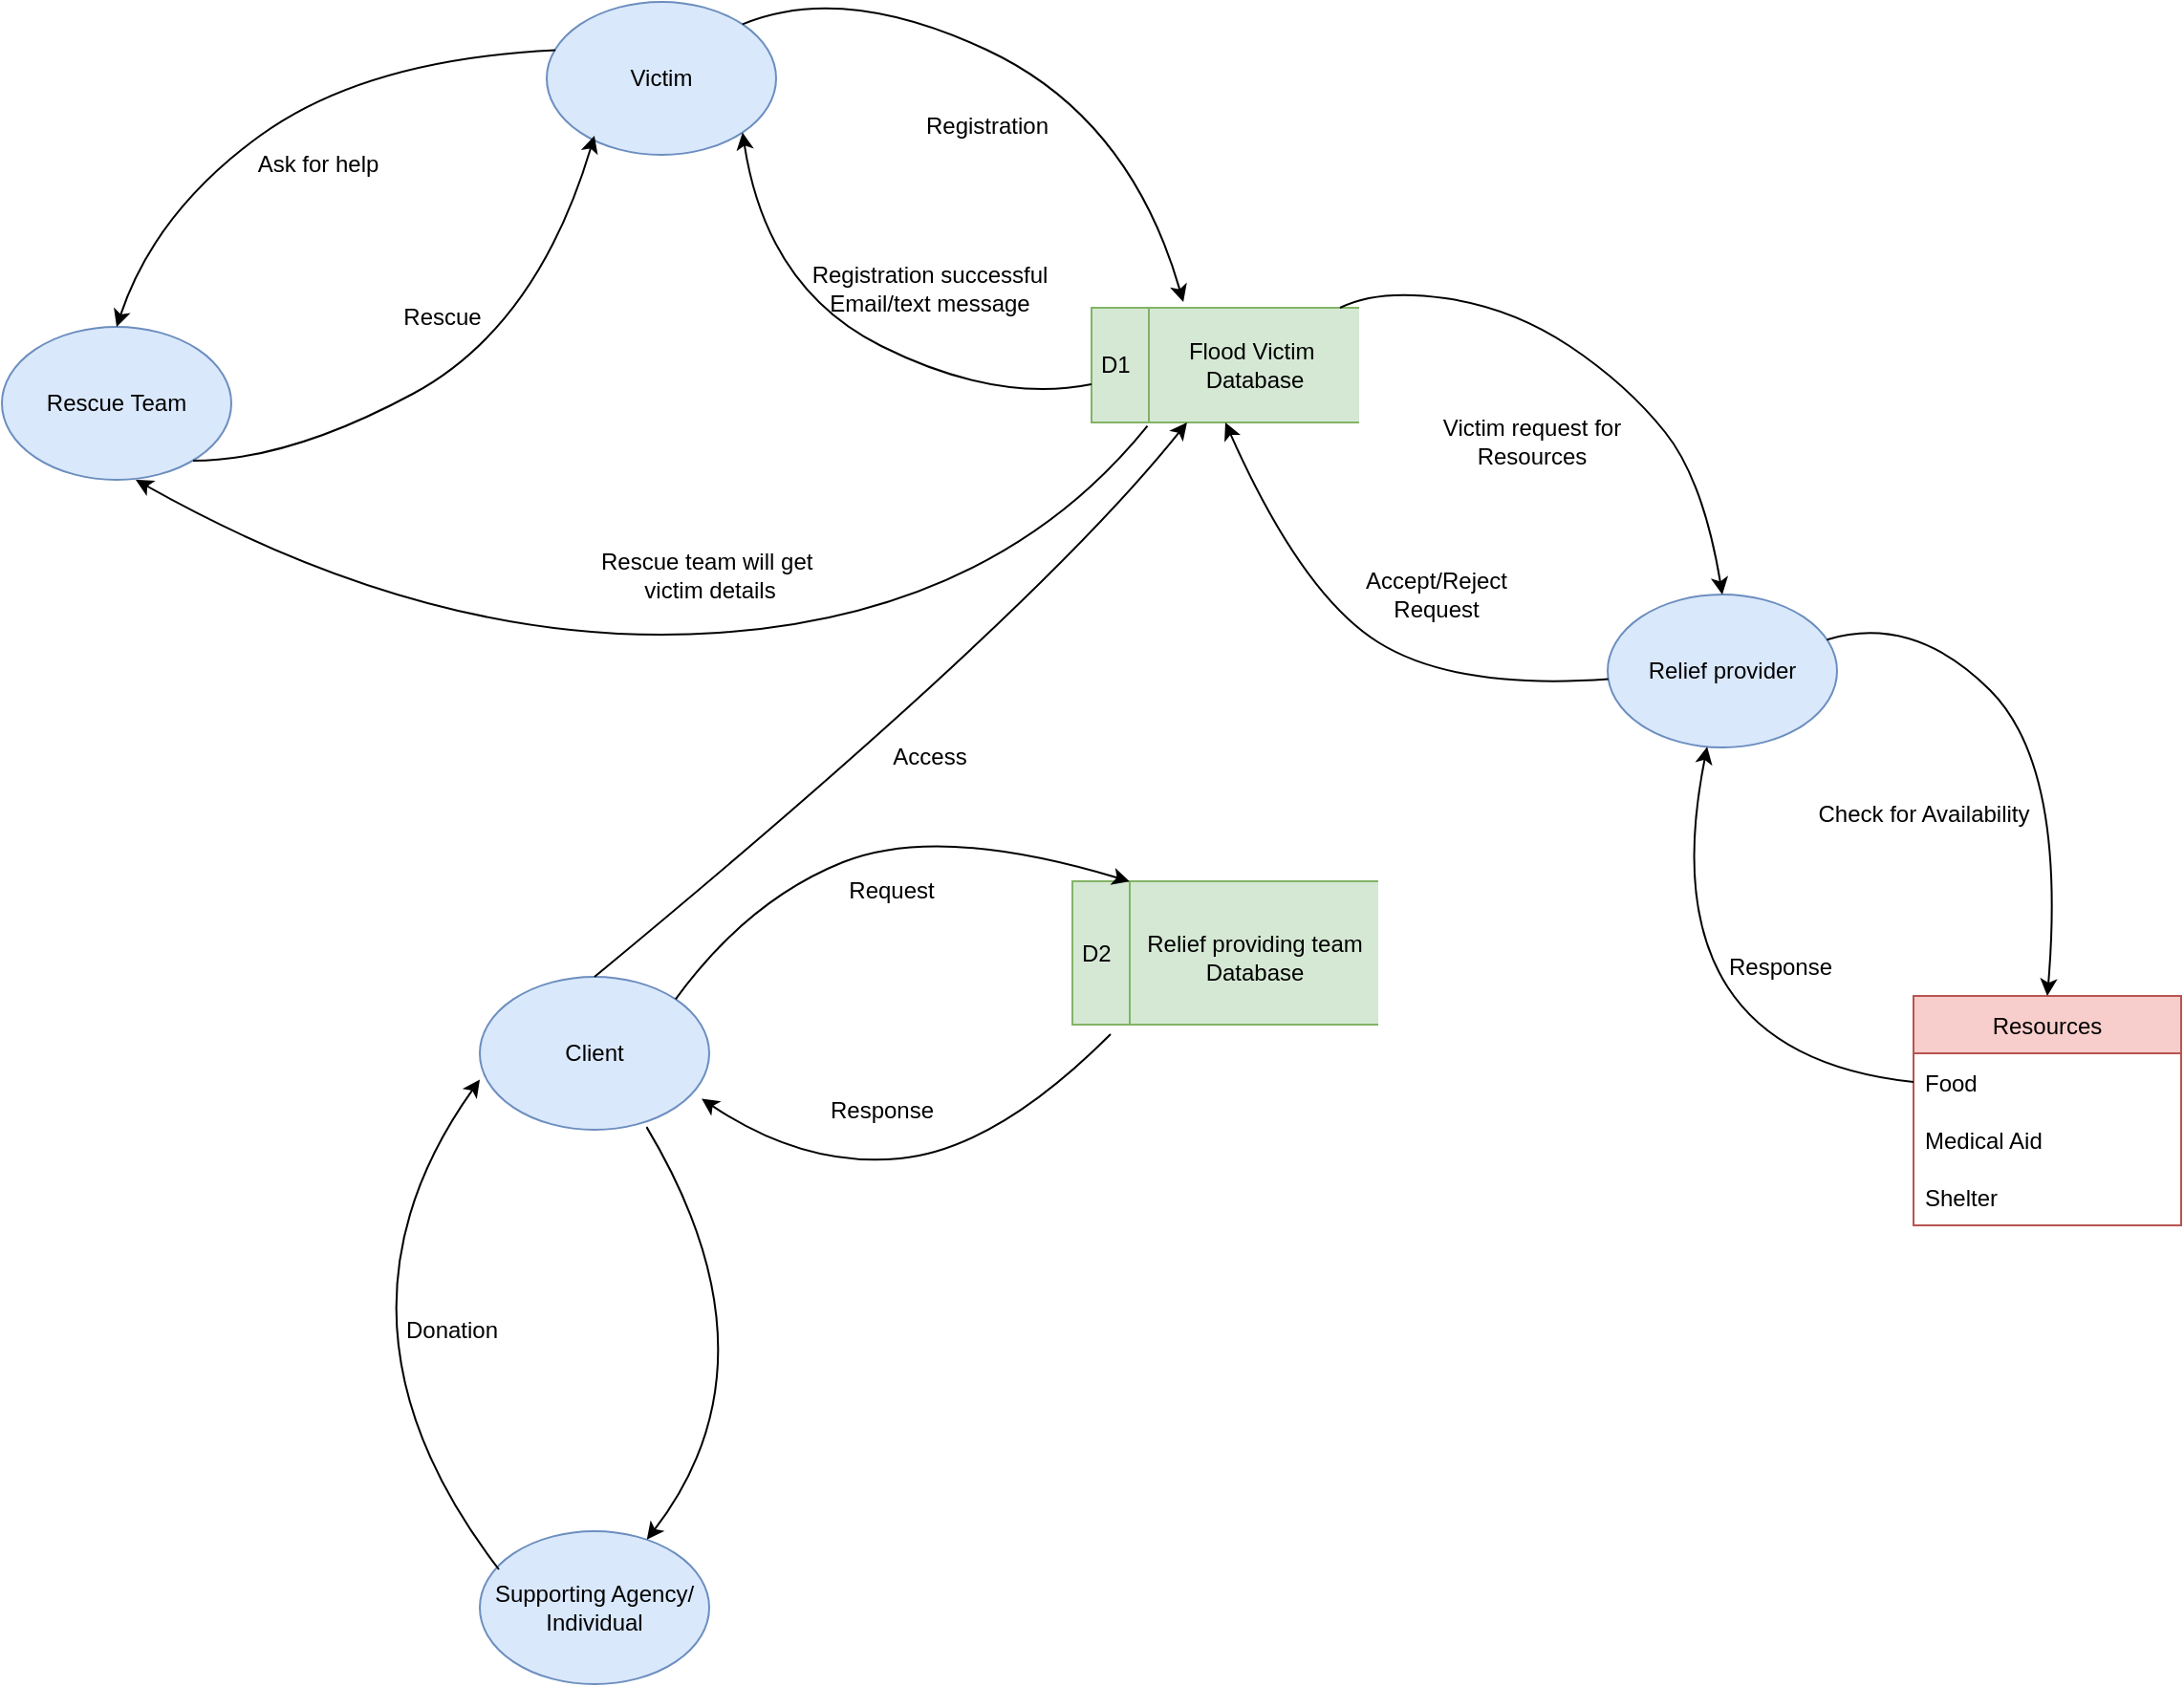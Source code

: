<mxfile version="20.1.1" type="github">
  <diagram id="R2lEEEUBdFMjLlhIrx00" name="Page-1">
    <mxGraphModel dx="1483" dy="781" grid="1" gridSize="10" guides="1" tooltips="1" connect="1" arrows="1" fold="1" page="1" pageScale="1" pageWidth="850" pageHeight="1100" math="0" shadow="0" extFonts="Permanent Marker^https://fonts.googleapis.com/css?family=Permanent+Marker">
      <root>
        <mxCell id="0" />
        <mxCell id="1" parent="0" />
        <mxCell id="GWgQF1Ay4YpGdn66Uz_E-1" value="Victim" style="ellipse;whiteSpace=wrap;html=1;fillColor=#dae8fc;strokeColor=#6c8ebf;" vertex="1" parent="1">
          <mxGeometry x="365" y="40" width="120" height="80" as="geometry" />
        </mxCell>
        <mxCell id="GWgQF1Ay4YpGdn66Uz_E-2" value="Rescue Team" style="ellipse;whiteSpace=wrap;html=1;fillColor=#dae8fc;strokeColor=#6c8ebf;" vertex="1" parent="1">
          <mxGeometry x="80" y="210" width="120" height="80" as="geometry" />
        </mxCell>
        <mxCell id="GWgQF1Ay4YpGdn66Uz_E-3" value="Relief provider" style="ellipse;whiteSpace=wrap;html=1;fillColor=#dae8fc;strokeColor=#6c8ebf;" vertex="1" parent="1">
          <mxGeometry x="920" y="350" width="120" height="80" as="geometry" />
        </mxCell>
        <mxCell id="GWgQF1Ay4YpGdn66Uz_E-9" value="" style="curved=1;endArrow=classic;html=1;rounded=0;entryX=0.208;entryY=0.875;entryDx=0;entryDy=0;entryPerimeter=0;" edge="1" parent="1" target="GWgQF1Ay4YpGdn66Uz_E-1">
          <mxGeometry width="50" height="50" relative="1" as="geometry">
            <mxPoint x="180" y="280" as="sourcePoint" />
            <mxPoint x="230" y="230" as="targetPoint" />
            <Array as="points">
              <mxPoint x="230" y="280" />
              <mxPoint x="360" y="210" />
            </Array>
          </mxGeometry>
        </mxCell>
        <mxCell id="GWgQF1Ay4YpGdn66Uz_E-10" value="" style="curved=1;endArrow=classic;html=1;rounded=0;entryX=0.5;entryY=0;entryDx=0;entryDy=0;exitX=0.038;exitY=0.315;exitDx=0;exitDy=0;exitPerimeter=0;" edge="1" parent="1" source="GWgQF1Ay4YpGdn66Uz_E-1" target="GWgQF1Ay4YpGdn66Uz_E-2">
          <mxGeometry width="50" height="50" relative="1" as="geometry">
            <mxPoint x="320" y="40" as="sourcePoint" />
            <mxPoint x="180" y="170" as="targetPoint" />
            <Array as="points">
              <mxPoint x="270" y="70" />
              <mxPoint x="160" y="150" />
            </Array>
          </mxGeometry>
        </mxCell>
        <mxCell id="GWgQF1Ay4YpGdn66Uz_E-11" value="Ask for help" style="text;html=1;resizable=0;autosize=1;align=center;verticalAlign=middle;points=[];fillColor=none;strokeColor=none;rounded=0;" vertex="1" parent="1">
          <mxGeometry x="200" y="110" width="90" height="30" as="geometry" />
        </mxCell>
        <mxCell id="GWgQF1Ay4YpGdn66Uz_E-12" value="Rescue" style="text;html=1;resizable=0;autosize=1;align=center;verticalAlign=middle;points=[];fillColor=none;strokeColor=none;rounded=0;" vertex="1" parent="1">
          <mxGeometry x="280" y="190" width="60" height="30" as="geometry" />
        </mxCell>
        <mxCell id="GWgQF1Ay4YpGdn66Uz_E-14" value="D1" style="html=1;dashed=0;whitespace=wrap;shape=mxgraph.dfd.dataStoreID;align=left;spacingLeft=3;points=[[0,0],[0.5,0],[1,0],[0,0.5],[1,0.5],[0,1],[0.5,1],[1,1]];fillColor=#d5e8d4;strokeColor=#82b366;" vertex="1" parent="1">
          <mxGeometry x="650" y="200" width="140" height="60" as="geometry" />
        </mxCell>
        <mxCell id="GWgQF1Ay4YpGdn66Uz_E-15" value="Flood Victim&amp;nbsp;&lt;br&gt;Database" style="text;html=1;resizable=0;autosize=1;align=center;verticalAlign=middle;points=[];fillColor=none;strokeColor=none;rounded=0;" vertex="1" parent="1">
          <mxGeometry x="690" y="210" width="90" height="40" as="geometry" />
        </mxCell>
        <mxCell id="GWgQF1Ay4YpGdn66Uz_E-16" value="" style="curved=1;endArrow=classic;html=1;rounded=0;entryX=0.343;entryY=-0.051;entryDx=0;entryDy=0;entryPerimeter=0;exitX=1;exitY=0;exitDx=0;exitDy=0;" edge="1" parent="1" source="GWgQF1Ay4YpGdn66Uz_E-1" target="GWgQF1Ay4YpGdn66Uz_E-14">
          <mxGeometry width="50" height="50" relative="1" as="geometry">
            <mxPoint x="485" y="80" as="sourcePoint" />
            <mxPoint x="680" y="180" as="targetPoint" />
            <Array as="points">
              <mxPoint x="520" y="30" />
              <mxPoint x="670" y="100" />
            </Array>
          </mxGeometry>
        </mxCell>
        <mxCell id="GWgQF1Ay4YpGdn66Uz_E-17" value="Registration" style="text;html=1;resizable=0;autosize=1;align=center;verticalAlign=middle;points=[];fillColor=none;strokeColor=none;rounded=0;" vertex="1" parent="1">
          <mxGeometry x="550" y="90" width="90" height="30" as="geometry" />
        </mxCell>
        <mxCell id="GWgQF1Ay4YpGdn66Uz_E-18" value="" style="curved=1;endArrow=classic;html=1;rounded=0;entryX=1;entryY=1;entryDx=0;entryDy=0;" edge="1" parent="1" target="GWgQF1Ay4YpGdn66Uz_E-1">
          <mxGeometry width="50" height="50" relative="1" as="geometry">
            <mxPoint x="650" y="240" as="sourcePoint" />
            <mxPoint x="530" y="190" as="targetPoint" />
            <Array as="points">
              <mxPoint x="600" y="250" />
              <mxPoint x="480" y="190" />
            </Array>
          </mxGeometry>
        </mxCell>
        <mxCell id="GWgQF1Ay4YpGdn66Uz_E-19" value="Registration successful&lt;br&gt;Email/text message" style="text;html=1;resizable=0;autosize=1;align=center;verticalAlign=middle;points=[];fillColor=none;strokeColor=none;rounded=0;" vertex="1" parent="1">
          <mxGeometry x="490" y="170" width="150" height="40" as="geometry" />
        </mxCell>
        <mxCell id="GWgQF1Ay4YpGdn66Uz_E-20" value="" style="curved=1;endArrow=classic;html=1;rounded=0;entryX=0.5;entryY=0;entryDx=0;entryDy=0;" edge="1" parent="1" source="GWgQF1Ay4YpGdn66Uz_E-14" target="GWgQF1Ay4YpGdn66Uz_E-3">
          <mxGeometry width="50" height="50" relative="1" as="geometry">
            <mxPoint x="800" y="200" as="sourcePoint" />
            <mxPoint x="850" y="180" as="targetPoint" />
            <Array as="points">
              <mxPoint x="800" y="190" />
              <mxPoint x="870" y="200" />
              <mxPoint x="930" y="240" />
              <mxPoint x="970" y="290" />
            </Array>
          </mxGeometry>
        </mxCell>
        <mxCell id="GWgQF1Ay4YpGdn66Uz_E-21" value="Victim request for&lt;br&gt;Resources" style="text;html=1;resizable=0;autosize=1;align=center;verticalAlign=middle;points=[];fillColor=none;strokeColor=none;rounded=0;" vertex="1" parent="1">
          <mxGeometry x="820" y="250" width="120" height="40" as="geometry" />
        </mxCell>
        <mxCell id="GWgQF1Ay4YpGdn66Uz_E-22" value="" style="curved=1;endArrow=classic;html=1;rounded=0;entryX=0.5;entryY=1;entryDx=0;entryDy=0;" edge="1" parent="1" source="GWgQF1Ay4YpGdn66Uz_E-3" target="GWgQF1Ay4YpGdn66Uz_E-14">
          <mxGeometry width="50" height="50" relative="1" as="geometry">
            <mxPoint x="870" y="400" as="sourcePoint" />
            <mxPoint x="680" y="280" as="targetPoint" />
            <Array as="points">
              <mxPoint x="840" y="400" />
              <mxPoint x="760" y="350" />
            </Array>
          </mxGeometry>
        </mxCell>
        <mxCell id="GWgQF1Ay4YpGdn66Uz_E-23" value="Accept/Reject &lt;br&gt;Request" style="text;html=1;resizable=0;autosize=1;align=center;verticalAlign=middle;points=[];fillColor=none;strokeColor=none;rounded=0;" vertex="1" parent="1">
          <mxGeometry x="780" y="330" width="100" height="40" as="geometry" />
        </mxCell>
        <mxCell id="GWgQF1Ay4YpGdn66Uz_E-25" value="" style="curved=1;endArrow=classic;html=1;rounded=0;exitX=0.209;exitY=1.031;exitDx=0;exitDy=0;exitPerimeter=0;" edge="1" parent="1" source="GWgQF1Ay4YpGdn66Uz_E-14">
          <mxGeometry width="50" height="50" relative="1" as="geometry">
            <mxPoint x="700" y="260" as="sourcePoint" />
            <mxPoint x="150" y="290" as="targetPoint" />
            <Array as="points">
              <mxPoint x="600" y="360" />
              <mxPoint x="310" y="380" />
            </Array>
          </mxGeometry>
        </mxCell>
        <mxCell id="GWgQF1Ay4YpGdn66Uz_E-26" value="Rescue team will get&amp;nbsp;&lt;br&gt;victim details" style="text;html=1;resizable=0;autosize=1;align=center;verticalAlign=middle;points=[];fillColor=none;strokeColor=none;rounded=0;" vertex="1" parent="1">
          <mxGeometry x="380" y="320" width="140" height="40" as="geometry" />
        </mxCell>
        <mxCell id="GWgQF1Ay4YpGdn66Uz_E-27" value="Resources" style="swimlane;fontStyle=0;childLayout=stackLayout;horizontal=1;startSize=30;horizontalStack=0;resizeParent=1;resizeParentMax=0;resizeLast=0;collapsible=1;marginBottom=0;fillColor=#f8cecc;strokeColor=#b85450;" vertex="1" parent="1">
          <mxGeometry x="1080" y="560" width="140" height="120" as="geometry" />
        </mxCell>
        <mxCell id="GWgQF1Ay4YpGdn66Uz_E-28" value="Food" style="text;strokeColor=none;fillColor=none;align=left;verticalAlign=middle;spacingLeft=4;spacingRight=4;overflow=hidden;points=[[0,0.5],[1,0.5]];portConstraint=eastwest;rotatable=0;" vertex="1" parent="GWgQF1Ay4YpGdn66Uz_E-27">
          <mxGeometry y="30" width="140" height="30" as="geometry" />
        </mxCell>
        <mxCell id="GWgQF1Ay4YpGdn66Uz_E-29" value="Medical Aid" style="text;strokeColor=none;fillColor=none;align=left;verticalAlign=middle;spacingLeft=4;spacingRight=4;overflow=hidden;points=[[0,0.5],[1,0.5]];portConstraint=eastwest;rotatable=0;" vertex="1" parent="GWgQF1Ay4YpGdn66Uz_E-27">
          <mxGeometry y="60" width="140" height="30" as="geometry" />
        </mxCell>
        <mxCell id="GWgQF1Ay4YpGdn66Uz_E-30" value="Shelter" style="text;strokeColor=none;fillColor=none;align=left;verticalAlign=middle;spacingLeft=4;spacingRight=4;overflow=hidden;points=[[0,0.5],[1,0.5]];portConstraint=eastwest;rotatable=0;" vertex="1" parent="GWgQF1Ay4YpGdn66Uz_E-27">
          <mxGeometry y="90" width="140" height="30" as="geometry" />
        </mxCell>
        <mxCell id="GWgQF1Ay4YpGdn66Uz_E-31" value="" style="curved=1;endArrow=classic;html=1;rounded=0;entryX=0.5;entryY=0;entryDx=0;entryDy=0;" edge="1" parent="1" source="GWgQF1Ay4YpGdn66Uz_E-3" target="GWgQF1Ay4YpGdn66Uz_E-27">
          <mxGeometry width="50" height="50" relative="1" as="geometry">
            <mxPoint x="1050" y="410" as="sourcePoint" />
            <mxPoint x="1170" y="420" as="targetPoint" />
            <Array as="points">
              <mxPoint x="1080" y="360" />
              <mxPoint x="1160" y="440" />
            </Array>
          </mxGeometry>
        </mxCell>
        <mxCell id="GWgQF1Ay4YpGdn66Uz_E-32" value="Check for Availability" style="text;html=1;resizable=0;autosize=1;align=center;verticalAlign=middle;points=[];fillColor=none;strokeColor=none;rounded=0;" vertex="1" parent="1">
          <mxGeometry x="1020" y="450" width="130" height="30" as="geometry" />
        </mxCell>
        <mxCell id="GWgQF1Ay4YpGdn66Uz_E-33" value="" style="curved=1;endArrow=classic;html=1;rounded=0;exitX=0;exitY=0.5;exitDx=0;exitDy=0;" edge="1" parent="1" source="GWgQF1Ay4YpGdn66Uz_E-28" target="GWgQF1Ay4YpGdn66Uz_E-3">
          <mxGeometry width="50" height="50" relative="1" as="geometry">
            <mxPoint x="1020" y="690" as="sourcePoint" />
            <mxPoint x="720" y="440" as="targetPoint" />
            <Array as="points">
              <mxPoint x="940" y="590" />
            </Array>
          </mxGeometry>
        </mxCell>
        <mxCell id="GWgQF1Ay4YpGdn66Uz_E-34" value="Response" style="text;html=1;resizable=0;autosize=1;align=center;verticalAlign=middle;points=[];fillColor=none;strokeColor=none;rounded=0;" vertex="1" parent="1">
          <mxGeometry x="970" y="530" width="80" height="30" as="geometry" />
        </mxCell>
        <mxCell id="GWgQF1Ay4YpGdn66Uz_E-35" value="Client" style="ellipse;whiteSpace=wrap;html=1;fillColor=#dae8fc;strokeColor=#6c8ebf;" vertex="1" parent="1">
          <mxGeometry x="330" y="550" width="120" height="80" as="geometry" />
        </mxCell>
        <mxCell id="GWgQF1Ay4YpGdn66Uz_E-37" value="D2" style="html=1;dashed=0;whitespace=wrap;shape=mxgraph.dfd.dataStoreID;align=left;spacingLeft=3;points=[[0,0],[0.5,0],[1,0],[0,0.5],[1,0.5],[0,1],[0.5,1],[1,1]];fillColor=#d5e8d4;strokeColor=#82b366;" vertex="1" parent="1">
          <mxGeometry x="640" y="500" width="160" height="75" as="geometry" />
        </mxCell>
        <mxCell id="GWgQF1Ay4YpGdn66Uz_E-38" value="&lt;span style=&quot;&quot;&gt;Relief providing team&lt;/span&gt;&lt;br style=&quot;&quot;&gt;&lt;span style=&quot;&quot;&gt;Database&lt;/span&gt;" style="text;html=1;resizable=0;autosize=1;align=center;verticalAlign=middle;points=[];fillColor=none;strokeColor=none;rounded=0;" vertex="1" parent="1">
          <mxGeometry x="665" y="520" width="140" height="40" as="geometry" />
        </mxCell>
        <mxCell id="GWgQF1Ay4YpGdn66Uz_E-39" value="" style="curved=1;endArrow=classic;html=1;rounded=0;exitX=0.5;exitY=0;exitDx=0;exitDy=0;entryX=0.357;entryY=1;entryDx=0;entryDy=0;entryPerimeter=0;" edge="1" parent="1" source="GWgQF1Ay4YpGdn66Uz_E-35" target="GWgQF1Ay4YpGdn66Uz_E-14">
          <mxGeometry width="50" height="50" relative="1" as="geometry">
            <mxPoint x="490" y="540" as="sourcePoint" />
            <mxPoint x="700" y="270" as="targetPoint" />
            <Array as="points">
              <mxPoint x="620" y="360" />
            </Array>
          </mxGeometry>
        </mxCell>
        <mxCell id="GWgQF1Ay4YpGdn66Uz_E-40" value="" style="curved=1;endArrow=classic;html=1;rounded=0;exitX=1;exitY=0;exitDx=0;exitDy=0;entryX=0.187;entryY=0.001;entryDx=0;entryDy=0;entryPerimeter=0;" edge="1" parent="1" source="GWgQF1Ay4YpGdn66Uz_E-35" target="GWgQF1Ay4YpGdn66Uz_E-37">
          <mxGeometry width="50" height="50" relative="1" as="geometry">
            <mxPoint x="470" y="590" as="sourcePoint" />
            <mxPoint x="650" y="470" as="targetPoint" />
            <Array as="points">
              <mxPoint x="470" y="510" />
              <mxPoint x="570" y="470" />
            </Array>
          </mxGeometry>
        </mxCell>
        <mxCell id="GWgQF1Ay4YpGdn66Uz_E-41" value="Access" style="text;html=1;resizable=0;autosize=1;align=center;verticalAlign=middle;points=[];fillColor=none;strokeColor=none;rounded=0;" vertex="1" parent="1">
          <mxGeometry x="535" y="420" width="60" height="30" as="geometry" />
        </mxCell>
        <mxCell id="GWgQF1Ay4YpGdn66Uz_E-42" value="Request" style="text;html=1;resizable=0;autosize=1;align=center;verticalAlign=middle;points=[];fillColor=none;strokeColor=none;rounded=0;" vertex="1" parent="1">
          <mxGeometry x="510" y="490" width="70" height="30" as="geometry" />
        </mxCell>
        <mxCell id="GWgQF1Ay4YpGdn66Uz_E-43" value="" style="curved=1;endArrow=classic;html=1;rounded=0;entryX=0.967;entryY=0.797;entryDx=0;entryDy=0;entryPerimeter=0;" edge="1" parent="1" target="GWgQF1Ay4YpGdn66Uz_E-35">
          <mxGeometry width="50" height="50" relative="1" as="geometry">
            <mxPoint x="660" y="580" as="sourcePoint" />
            <mxPoint x="470" y="620" as="targetPoint" />
            <Array as="points">
              <mxPoint x="600" y="640" />
              <mxPoint x="500" y="650" />
            </Array>
          </mxGeometry>
        </mxCell>
        <mxCell id="GWgQF1Ay4YpGdn66Uz_E-44" value="Response" style="text;html=1;resizable=0;autosize=1;align=center;verticalAlign=middle;points=[];fillColor=none;strokeColor=none;rounded=0;" vertex="1" parent="1">
          <mxGeometry x="500" y="605" width="80" height="30" as="geometry" />
        </mxCell>
        <mxCell id="GWgQF1Ay4YpGdn66Uz_E-45" value="Supporting Agency/&lt;br&gt;Individual" style="ellipse;whiteSpace=wrap;html=1;fillColor=#dae8fc;strokeColor=#6c8ebf;" vertex="1" parent="1">
          <mxGeometry x="330" y="840" width="120" height="80" as="geometry" />
        </mxCell>
        <mxCell id="GWgQF1Ay4YpGdn66Uz_E-46" value="" style="curved=1;endArrow=classic;html=1;rounded=0;entryX=0;entryY=0.672;entryDx=0;entryDy=0;entryPerimeter=0;" edge="1" parent="1" target="GWgQF1Ay4YpGdn66Uz_E-35">
          <mxGeometry width="50" height="50" relative="1" as="geometry">
            <mxPoint x="340" y="860" as="sourcePoint" />
            <mxPoint x="320" y="610" as="targetPoint" />
            <Array as="points">
              <mxPoint x="240" y="730" />
            </Array>
          </mxGeometry>
        </mxCell>
        <mxCell id="GWgQF1Ay4YpGdn66Uz_E-47" value="Donation" style="text;html=1;resizable=0;autosize=1;align=center;verticalAlign=middle;points=[];fillColor=none;strokeColor=none;rounded=0;" vertex="1" parent="1">
          <mxGeometry x="280" y="720" width="70" height="30" as="geometry" />
        </mxCell>
        <mxCell id="GWgQF1Ay4YpGdn66Uz_E-48" value="" style="curved=1;endArrow=classic;html=1;rounded=0;exitX=0.727;exitY=0.982;exitDx=0;exitDy=0;exitPerimeter=0;" edge="1" parent="1" source="GWgQF1Ay4YpGdn66Uz_E-35" target="GWgQF1Ay4YpGdn66Uz_E-45">
          <mxGeometry width="50" height="50" relative="1" as="geometry">
            <mxPoint x="440" y="660" as="sourcePoint" />
            <mxPoint x="500" y="860" as="targetPoint" />
            <Array as="points">
              <mxPoint x="490" y="750" />
            </Array>
          </mxGeometry>
        </mxCell>
      </root>
    </mxGraphModel>
  </diagram>
</mxfile>
